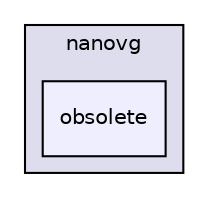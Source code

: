 digraph "nanovg/nanovg/obsolete" {
  compound=true
  node [ fontsize="10", fontname="Helvetica"];
  edge [ labelfontsize="10", labelfontname="Helvetica"];
  subgraph clusterdir_2b41848336d2d5ce61d5005eea9267ee {
    graph [ bgcolor="#ddddee", pencolor="black", label="nanovg" fontname="Helvetica", fontsize="10", URL="dir_2b41848336d2d5ce61d5005eea9267ee.html"]
  dir_1f84a2570ac9fd202566b048111f1548 [shape=box, label="obsolete", style="filled", fillcolor="#eeeeff", pencolor="black", URL="dir_1f84a2570ac9fd202566b048111f1548.html"];
  }
}

